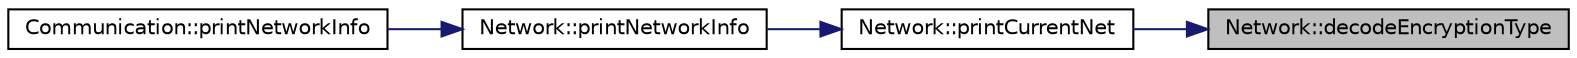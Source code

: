 digraph "Network::decodeEncryptionType"
{
 // LATEX_PDF_SIZE
  edge [fontname="Helvetica",fontsize="10",labelfontname="Helvetica",labelfontsize="10"];
  node [fontname="Helvetica",fontsize="10",shape=record];
  rankdir="RL";
  Node12 [label="Network::decodeEncryptionType",height=0.2,width=0.4,color="black", fillcolor="grey75", style="filled", fontcolor="black",tooltip="Construct a new decode Encryption Type object."];
  Node12 -> Node13 [dir="back",color="midnightblue",fontsize="10",style="solid",fontname="Helvetica"];
  Node13 [label="Network::printCurrentNet",height=0.2,width=0.4,color="black", fillcolor="white", style="filled",URL="$class_network.html#ad2735cbfe5093d27985c310728e166b6",tooltip="Prints all relevant Information of the current Network."];
  Node13 -> Node14 [dir="back",color="midnightblue",fontsize="10",style="solid",fontname="Helvetica"];
  Node14 [label="Network::printNetworkInfo",height=0.2,width=0.4,color="black", fillcolor="white", style="filled",URL="$class_network.html#a268526f3cebea91d533596f707b9ee01",tooltip="Prints all relevant Network-Information of the connected network to serial."];
  Node14 -> Node15 [dir="back",color="midnightblue",fontsize="10",style="solid",fontname="Helvetica"];
  Node15 [label="Communication::printNetworkInfo",height=0.2,width=0.4,color="black", fillcolor="white", style="filled",URL="$class_communication.html#a712771a08b90a572d4b2115fd5a7c4bd",tooltip=" "];
}
